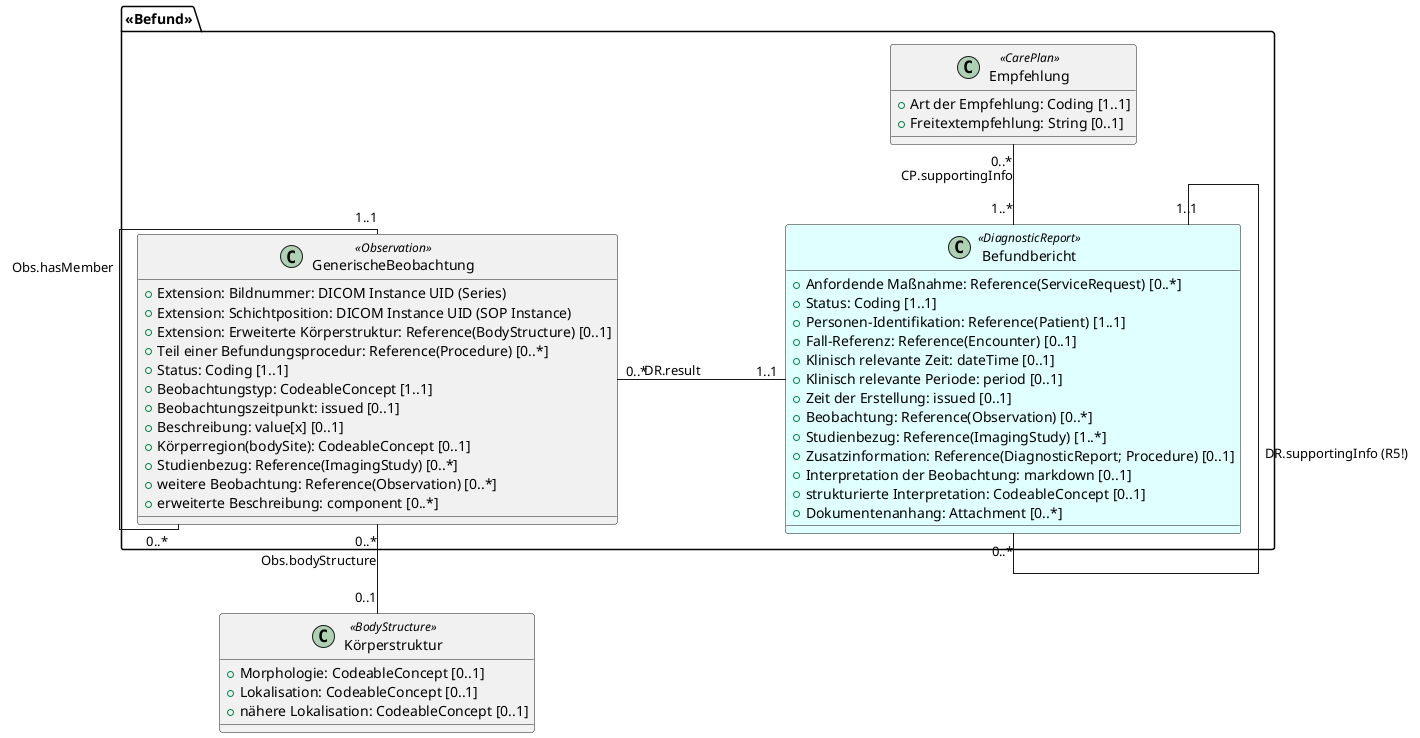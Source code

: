 @startuml
skinparam Linetype ortho
skinparam Nodesep 150
skinparam Ranksep 80
skinparam legendBackgroundColor #white

class Körperstruktur <<BodyStructure>> {
  + Morphologie: CodeableConcept [0..1]
  + Lokalisation: CodeableConcept [0..1]
  + nähere Lokalisation: CodeableConcept [0..1]
}

package <<Befund>> {
class Befundbericht <<DiagnosticReport>> #LightCyan {
  + {field} Anfordende Maßnahme: Reference(ServiceRequest) [0..*]
  + Status: Coding [1..1]
  + {field} Personen-Identifikation: Reference(Patient) [1..1]
  + {field} Fall-Referenz: Reference(Encounter) [0..1]
  + Klinisch relevante Zeit: dateTime [0..1]
  + Klinisch relevante Periode: period [0..1]
  + Zeit der Erstellung: issued [0..1]
  + {field} Beobachtung: Reference(Observation) [0..*]
  + {field} Studienbezug: Reference(ImagingStudy) [1..*]
  + {field} Zusatzinformation: Reference(DiagnosticReport; Procedure) [0..1]
  + Interpretation der Beobachtung: markdown [0..1]
  + strukturierte Interpretation: CodeableConcept [0..1]
  + {field} Dokumentenanhang: Attachment [0..*]
}
  
class Empfehlung <<CarePlan>> {
  + Art der Empfehlung: Coding [1..1]
  + Freitextempfehlung: String [0..1]
}

class GenerischeBeobachtung <<Observation>> {
  + {field} Extension: Bildnummer: DICOM Instance UID (Series)
  + {field} Extension: Schichtposition: DICOM Instance UID (SOP Instance)
  + {field} Extension: Erweiterte Körperstruktur: Reference(BodyStructure) [0..1]
  + {field} Teil einer Befundungsprocedur: Reference(Procedure) [0..*]
  + Status: Coding [1..1]
  + Beobachtungstyp: CodeableConcept [1..1]
  + Beobachtungszeitpunkt: issued [0..1]
  + Beschreibung: value[x] [0..1]
  + {field} Körperregion(bodySite): CodeableConcept [0..1]
  + {field} Studienbezug: Reference(ImagingStudy) [0..*]
  + {field} weitere Beobachtung: Reference(Observation) [0..*]
  + erweiterte Beschreibung: component [0..*]
}
}

Befundbericht "1..1" -- "0..*" Befundbericht : DR.supportingInfo (R5!)
Befundbericht "1..1" -l- "0..*" GenerischeBeobachtung: DR.result

Empfehlung "0..*" -- "1..*" Befundbericht : CP.supportingInfo 

GenerischeBeobachtung "1..1" -- "0..*" GenerischeBeobachtung: Obs.hasMember
GenerischeBeobachtung "0..*" -- "0..1" Körperstruktur: Obs.bodyStructure
@enduml
